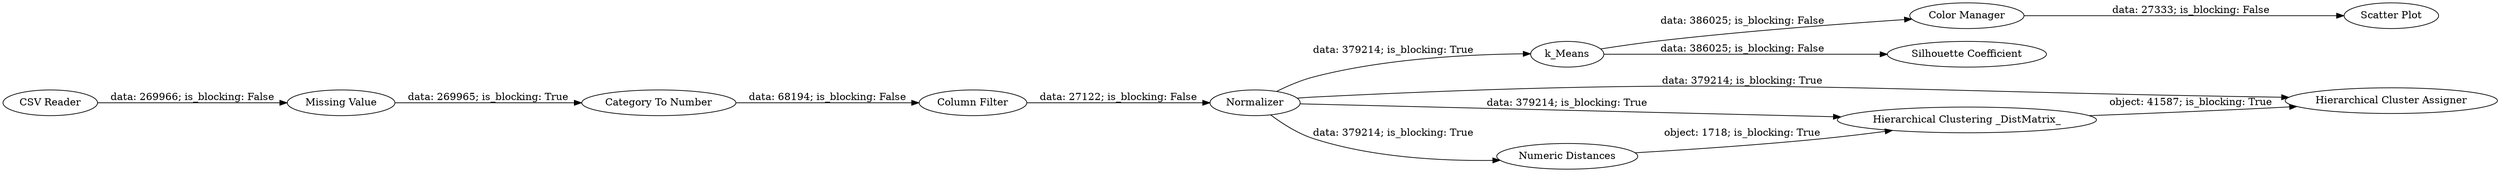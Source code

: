 digraph {
	"-1138915383907531622_4" [label="Category To Number"]
	"-1138915383907531622_90" [label="Silhouette Coefficient"]
	"-1138915383907531622_6" [label=Normalizer]
	"-1138915383907531622_1" [label="CSV Reader"]
	"-1138915383907531622_5" [label="Column Filter"]
	"-1138915383907531622_89" [label=k_Means]
	"-1138915383907531622_17" [label="Hierarchical Clustering _DistMatrix_"]
	"-1138915383907531622_88" [label="Color Manager"]
	"-1138915383907531622_18" [label="Hierarchical Cluster Assigner"]
	"-1138915383907531622_3" [label="Missing Value"]
	"-1138915383907531622_87" [label="Scatter Plot"]
	"-1138915383907531622_19" [label="Numeric Distances"]
	"-1138915383907531622_6" -> "-1138915383907531622_89" [label="data: 379214; is_blocking: True"]
	"-1138915383907531622_89" -> "-1138915383907531622_88" [label="data: 386025; is_blocking: False"]
	"-1138915383907531622_5" -> "-1138915383907531622_6" [label="data: 27122; is_blocking: False"]
	"-1138915383907531622_89" -> "-1138915383907531622_90" [label="data: 386025; is_blocking: False"]
	"-1138915383907531622_4" -> "-1138915383907531622_5" [label="data: 68194; is_blocking: False"]
	"-1138915383907531622_17" -> "-1138915383907531622_18" [label="object: 41587; is_blocking: True"]
	"-1138915383907531622_6" -> "-1138915383907531622_19" [label="data: 379214; is_blocking: True"]
	"-1138915383907531622_1" -> "-1138915383907531622_3" [label="data: 269966; is_blocking: False"]
	"-1138915383907531622_88" -> "-1138915383907531622_87" [label="data: 27333; is_blocking: False"]
	"-1138915383907531622_6" -> "-1138915383907531622_17" [label="data: 379214; is_blocking: True"]
	"-1138915383907531622_6" -> "-1138915383907531622_18" [label="data: 379214; is_blocking: True"]
	"-1138915383907531622_19" -> "-1138915383907531622_17" [label="object: 1718; is_blocking: True"]
	"-1138915383907531622_3" -> "-1138915383907531622_4" [label="data: 269965; is_blocking: True"]
	rankdir=LR
}

